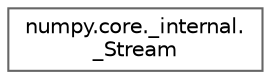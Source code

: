 digraph "Graphical Class Hierarchy"
{
 // LATEX_PDF_SIZE
  bgcolor="transparent";
  edge [fontname=Helvetica,fontsize=10,labelfontname=Helvetica,labelfontsize=10];
  node [fontname=Helvetica,fontsize=10,shape=box,height=0.2,width=0.4];
  rankdir="LR";
  Node0 [id="Node000000",label="numpy.core._internal.\l_Stream",height=0.2,width=0.4,color="grey40", fillcolor="white", style="filled",URL="$dd/de6/classnumpy_1_1core_1_1__internal_1_1__Stream.html",tooltip=" "];
}
